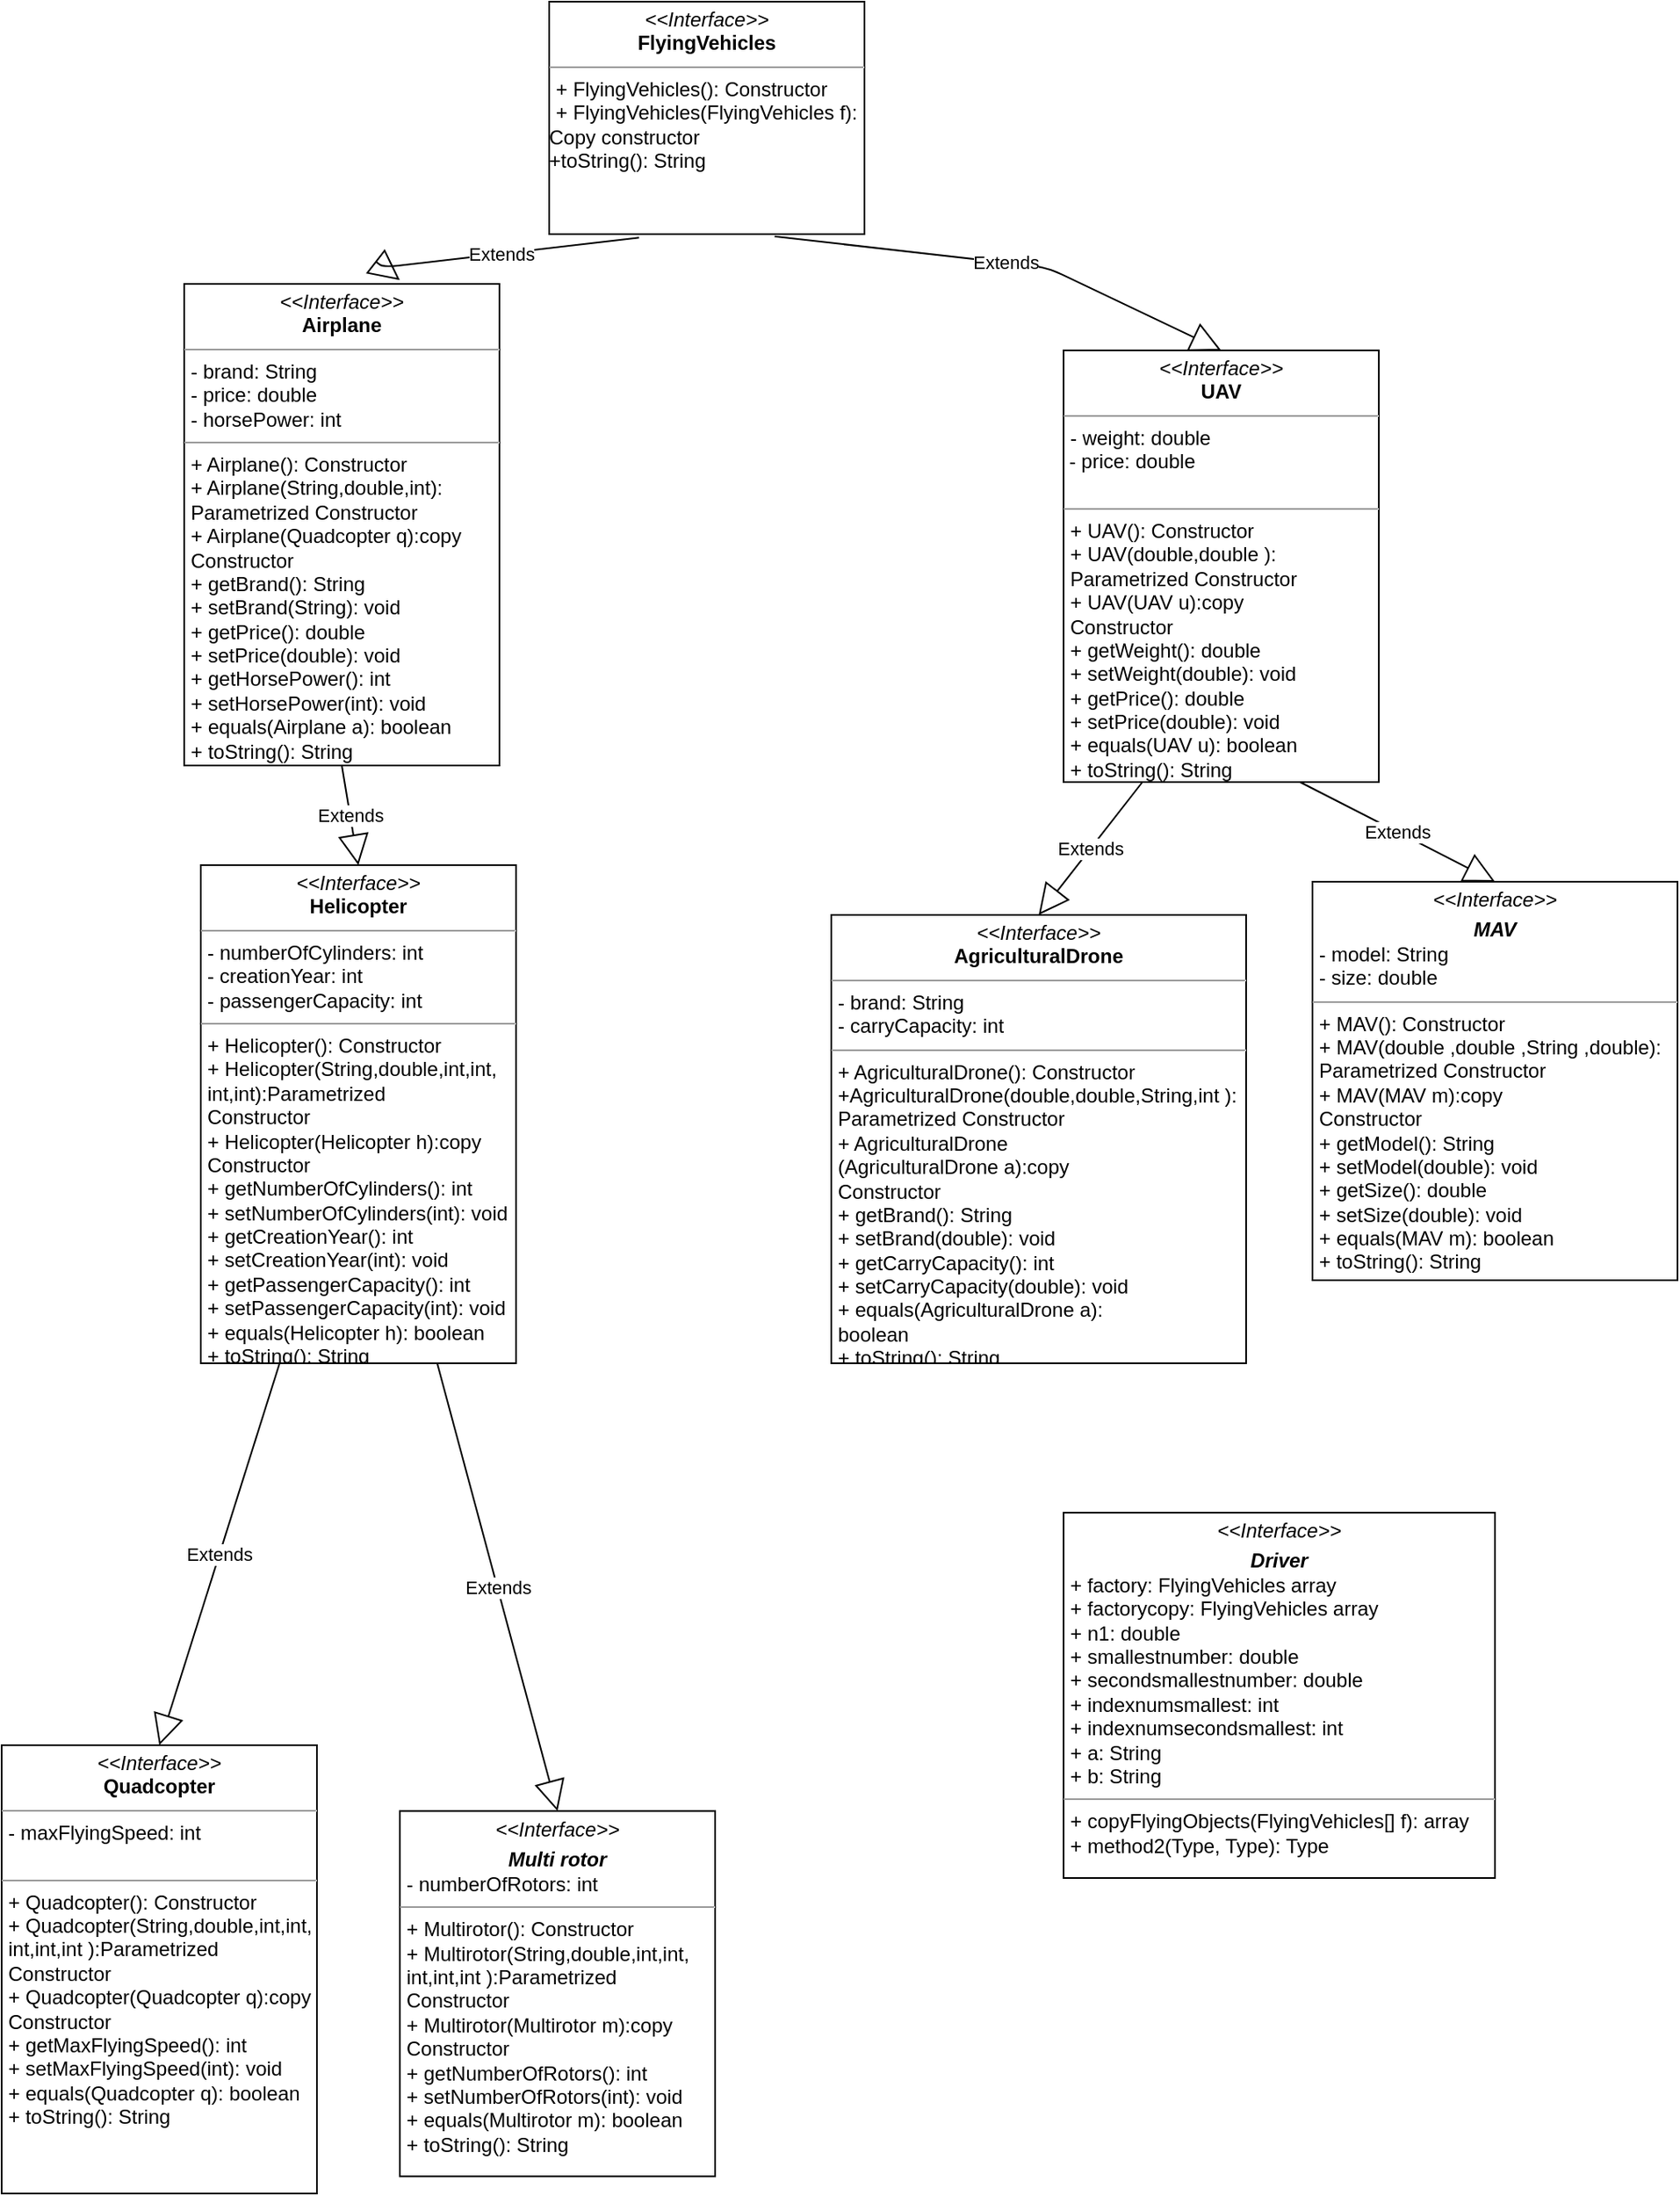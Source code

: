 <mxfile version="12.7.0" type="device"><diagram name="Page-1" id="c4acf3e9-155e-7222-9cf6-157b1a14988f"><mxGraphModel dx="1038" dy="531" grid="1" gridSize="10" guides="1" tooltips="1" connect="1" arrows="1" fold="1" page="1" pageScale="1" pageWidth="850" pageHeight="1100" background="#ffffff" math="0" shadow="0"><root><mxCell id="0"/><mxCell id="1" parent="0"/><mxCell id="5d2195bd80daf111-19" value="&lt;p style=&quot;margin: 0px ; margin-top: 4px ; text-align: center&quot;&gt;&lt;i&gt;&amp;lt;&amp;lt;Interface&amp;gt;&amp;gt;&lt;/i&gt;&lt;br&gt;&lt;b&gt;FlyingVehicles&lt;/b&gt;&lt;/p&gt;&lt;hr size=&quot;1&quot;&gt;&lt;p style=&quot;margin: 0px ; margin-left: 4px&quot;&gt;&lt;/p&gt;&lt;p style=&quot;margin: 0px ; margin-left: 4px&quot;&gt;+ FlyingVehicles(): Constructor&lt;br&gt;+ FlyingVehicles(FlyingVehicles f):&amp;nbsp;&lt;/p&gt;Copy constructor&lt;br&gt;+toString(): String" style="verticalAlign=top;align=left;overflow=fill;fontSize=12;fontFamily=Helvetica;html=1;rounded=0;shadow=0;comic=0;labelBackgroundColor=none;strokeWidth=1" parent="1" vertex="1"><mxGeometry x="350" y="10" width="190" height="140" as="geometry"/></mxCell><mxCell id="5UkL0FkXDwIUZ6TzbKbn-11" value="&lt;p style=&quot;margin: 0px ; margin-top: 4px ; text-align: center&quot;&gt;&lt;i&gt;&amp;lt;&amp;lt;Interface&amp;gt;&amp;gt;&lt;/i&gt;&lt;br&gt;&lt;b&gt;UAV&lt;/b&gt;&lt;/p&gt;&lt;hr size=&quot;1&quot;&gt;&lt;p style=&quot;margin: 0px ; margin-left: 4px&quot;&gt;- weight: double&lt;/p&gt;&amp;nbsp;- price: double&lt;br&gt;&amp;nbsp;&lt;br&gt;&lt;hr size=&quot;1&quot;&gt;&lt;p style=&quot;margin: 0px 0px 0px 4px&quot;&gt;+ UAV(): Constructor&lt;br&gt;&lt;/p&gt;&lt;p style=&quot;margin: 0px 0px 0px 4px&quot;&gt;+ UAV(double,double&lt;span&gt;&amp;nbsp;):&lt;/span&gt;&lt;/p&gt;&lt;p style=&quot;margin: 0px 0px 0px 4px&quot;&gt;&lt;span&gt;Parametrized&amp;nbsp;&lt;/span&gt;&lt;span&gt;Constructor&lt;/span&gt;&lt;/p&gt;&lt;p style=&quot;margin: 0px 0px 0px 4px&quot;&gt;+ UAV(UAV u):copy&lt;/p&gt;&lt;p style=&quot;margin: 0px 0px 0px 4px&quot;&gt;Constructor&lt;/p&gt;&lt;p style=&quot;margin: 0px 0px 0px 4px&quot;&gt;+ getWeight(): double&lt;br&gt;&lt;/p&gt;&lt;p style=&quot;margin: 0px 0px 0px 4px&quot;&gt;+ setWeight(double): void&lt;br&gt;&lt;/p&gt;&lt;p style=&quot;margin: 0px 0px 0px 4px&quot;&gt;+ getPrice(): double&lt;br&gt;&lt;/p&gt;&lt;p style=&quot;margin: 0px 0px 0px 4px&quot;&gt;+ setPrice(double): void&lt;/p&gt;&lt;p style=&quot;margin: 0px 0px 0px 4px&quot;&gt;+ equals(UAV u): boolean&lt;br&gt;&lt;/p&gt;&lt;p style=&quot;margin: 0px 0px 0px 4px&quot;&gt;+ toString(): String&lt;/p&gt;" style="verticalAlign=top;align=left;overflow=fill;fontSize=12;fontFamily=Helvetica;html=1;" parent="1" vertex="1"><mxGeometry x="660" y="220" width="190" height="260" as="geometry"/></mxCell><mxCell id="5UkL0FkXDwIUZ6TzbKbn-12" value="&lt;p style=&quot;margin: 0px ; margin-top: 4px ; text-align: center&quot;&gt;&lt;i&gt;&amp;lt;&amp;lt;Interface&amp;gt;&amp;gt;&lt;/i&gt;&lt;br&gt;&lt;b&gt;Airplane&lt;/b&gt;&lt;/p&gt;&lt;hr size=&quot;1&quot;&gt;&lt;p style=&quot;margin: 0px ; margin-left: 4px&quot;&gt;- brand: String&lt;br&gt;- price: double&lt;/p&gt;&lt;p style=&quot;margin: 0px ; margin-left: 4px&quot;&gt;- horsePower: int&lt;br&gt;&lt;/p&gt;&lt;hr size=&quot;1&quot;&gt;&lt;p style=&quot;margin: 0px 0px 0px 4px&quot;&gt;+ Airplane(): Constructor&lt;br&gt;&lt;/p&gt;&lt;p style=&quot;margin: 0px 0px 0px 4px&quot;&gt;+ Airplane(String,double,int&lt;span&gt;):&lt;/span&gt;&lt;/p&gt;&lt;p style=&quot;margin: 0px 0px 0px 4px&quot;&gt;&lt;span&gt;Parametrized&amp;nbsp;&lt;/span&gt;&lt;span&gt;Constructor&lt;/span&gt;&lt;/p&gt;&lt;p style=&quot;margin: 0px 0px 0px 4px&quot;&gt;+ Airplane(Quadcopter q):copy&lt;/p&gt;&lt;p style=&quot;margin: 0px 0px 0px 4px&quot;&gt;Constructor&lt;/p&gt;&lt;p style=&quot;margin: 0px 0px 0px 4px&quot;&gt;+ getBrand(): String&lt;br&gt;&lt;/p&gt;&lt;p style=&quot;margin: 0px 0px 0px 4px&quot;&gt;+ setBrand(String): void&lt;br&gt;&lt;/p&gt;&lt;p style=&quot;margin: 0px 0px 0px 4px&quot;&gt;+ getPrice(): double&lt;br&gt;&lt;/p&gt;&lt;p style=&quot;margin: 0px 0px 0px 4px&quot;&gt;+ setPrice(double): void&lt;/p&gt;&lt;p style=&quot;margin: 0px 0px 0px 4px&quot;&gt;+ getHorsePower(): int&lt;br&gt;&lt;/p&gt;&lt;p style=&quot;margin: 0px 0px 0px 4px&quot;&gt;+ setHorsePower(int): void&lt;/p&gt;&lt;p style=&quot;margin: 0px 0px 0px 4px&quot;&gt;+ equals(Airplane a): boolean&lt;br&gt;&lt;/p&gt;&lt;p style=&quot;margin: 0px 0px 0px 4px&quot;&gt;+ toString(): String&lt;/p&gt;" style="verticalAlign=top;align=left;overflow=fill;fontSize=12;fontFamily=Helvetica;html=1;" parent="1" vertex="1"><mxGeometry x="130" y="180" width="190" height="290" as="geometry"/></mxCell><mxCell id="5UkL0FkXDwIUZ6TzbKbn-16" value="&lt;p style=&quot;margin: 0px ; margin-top: 4px ; text-align: center&quot;&gt;&lt;i&gt;&amp;lt;&amp;lt;Interface&amp;gt;&amp;gt;&lt;/i&gt;&lt;br&gt;&lt;b&gt;Helicopter&lt;/b&gt;&lt;/p&gt;&lt;hr size=&quot;1&quot;&gt;&lt;p style=&quot;margin: 0px ; margin-left: 4px&quot;&gt;- numberOfCylinders: int&lt;br&gt;- creationYear: int&lt;/p&gt;&lt;p style=&quot;margin: 0px ; margin-left: 4px&quot;&gt;- passengerCapacity: int&lt;br&gt;&lt;/p&gt;&lt;hr size=&quot;1&quot;&gt;&lt;p style=&quot;margin: 0px 0px 0px 4px&quot;&gt;+ Helicopter(): Constructor&lt;br&gt;&lt;/p&gt;&lt;p style=&quot;margin: 0px 0px 0px 4px&quot;&gt;+ Helicopter(String,double,int,int,&lt;/p&gt;&lt;p style=&quot;margin: 0px 0px 0px 4px&quot;&gt;int,int):Parametrized&amp;nbsp;&lt;/p&gt;&lt;p style=&quot;margin: 0px 0px 0px 4px&quot;&gt;Constructor&lt;/p&gt;&lt;p style=&quot;margin: 0px 0px 0px 4px&quot;&gt;+ Helicopter(Helicopter h):copy&lt;/p&gt;&lt;p style=&quot;margin: 0px 0px 0px 4px&quot;&gt;Constructor&lt;/p&gt;&lt;p style=&quot;margin: 0px 0px 0px 4px&quot;&gt;+ getNumberOfCylinders(): int&lt;br&gt;&lt;/p&gt;&lt;p style=&quot;margin: 0px 0px 0px 4px&quot;&gt;+ setNumberOfCylinders(int): void&lt;br&gt;&lt;/p&gt;&lt;p style=&quot;margin: 0px 0px 0px 4px&quot;&gt;+ getCreationYear(): int&lt;br&gt;&lt;/p&gt;&lt;p style=&quot;margin: 0px 0px 0px 4px&quot;&gt;+ setCreationYear(int): void&lt;/p&gt;&lt;p style=&quot;margin: 0px 0px 0px 4px&quot;&gt;+ getPassengerCapacity(): int&lt;br&gt;&lt;/p&gt;&lt;p style=&quot;margin: 0px 0px 0px 4px&quot;&gt;+ setPassengerCapacity(int): void&lt;/p&gt;&lt;p style=&quot;margin: 0px 0px 0px 4px&quot;&gt;+ equals(Helicopter h): boolean&lt;br&gt;&lt;/p&gt;&lt;p style=&quot;margin: 0px 0px 0px 4px&quot;&gt;+ toString(): String&lt;/p&gt;" style="verticalAlign=top;align=left;overflow=fill;fontSize=12;fontFamily=Helvetica;html=1;" parent="1" vertex="1"><mxGeometry x="140" y="530" width="190" height="300" as="geometry"/></mxCell><mxCell id="5UkL0FkXDwIUZ6TzbKbn-17" value="&lt;p style=&quot;margin: 0px ; margin-top: 4px ; text-align: center&quot;&gt;&lt;i&gt;&amp;lt;&amp;lt;Interface&amp;gt;&amp;gt;&lt;/i&gt;&lt;br&gt;&lt;b&gt;Quadcopter&lt;/b&gt;&lt;/p&gt;&lt;hr size=&quot;1&quot;&gt;&lt;p style=&quot;margin: 0px ; margin-left: 4px&quot;&gt;- maxFlyingSpeed: int&lt;br&gt;&lt;br&gt;&lt;/p&gt;&lt;hr size=&quot;1&quot;&gt;&lt;p style=&quot;margin: 0px ; margin-left: 4px&quot;&gt;+ Quadcopter(): Constructor&lt;br&gt;&lt;/p&gt;&lt;p style=&quot;margin: 0px ; margin-left: 4px&quot;&gt;+ Quadcopter(String,double&lt;span&gt;,int,int,&lt;/span&gt;&lt;/p&gt;&lt;p style=&quot;margin: 0px ; margin-left: 4px&quot;&gt;&lt;span&gt;int,int,&lt;/span&gt;&lt;span&gt;int ):Parametrized&amp;nbsp;&lt;/span&gt;&lt;/p&gt;&lt;p style=&quot;margin: 0px ; margin-left: 4px&quot;&gt;&lt;span&gt;Constructor&lt;/span&gt;&lt;/p&gt;&lt;p style=&quot;margin: 0px ; margin-left: 4px&quot;&gt;+ Quadcopter(Quadcopter q):copy&lt;/p&gt;&lt;p style=&quot;margin: 0px ; margin-left: 4px&quot;&gt;Constructor&lt;/p&gt;&lt;p style=&quot;margin: 0px ; margin-left: 4px&quot;&gt;+ getMaxFlyingSpeed(): int&lt;br&gt;&lt;/p&gt;&lt;p style=&quot;margin: 0px ; margin-left: 4px&quot;&gt;+ setMaxFlyingSpeed(int): void&lt;br&gt;&lt;/p&gt;&lt;p style=&quot;margin: 0px ; margin-left: 4px&quot;&gt;+ equals(Quadcopter q): boolean&lt;br&gt;&lt;/p&gt;&lt;p style=&quot;margin: 0px ; margin-left: 4px&quot;&gt;+ toString(): String&lt;br&gt;&lt;/p&gt;" style="verticalAlign=top;align=left;overflow=fill;fontSize=12;fontFamily=Helvetica;html=1;" parent="1" vertex="1"><mxGeometry x="20" y="1060" width="190" height="270" as="geometry"/></mxCell><mxCell id="5UkL0FkXDwIUZ6TzbKbn-18" value="&lt;p style=&quot;margin: 0px ; margin-top: 4px ; text-align: center&quot;&gt;&lt;i&gt;&amp;lt;&amp;lt;Interface&amp;gt;&amp;gt;&lt;/i&gt;&lt;/p&gt;&lt;p style=&quot;margin: 0px ; margin-top: 4px ; text-align: center&quot;&gt;&lt;i&gt;&lt;b&gt;MAV&lt;/b&gt;&lt;/i&gt;&lt;br&gt;&lt;/p&gt;&lt;p style=&quot;margin: 0px 0px 0px 4px&quot;&gt;- model: String&lt;/p&gt;&lt;p style=&quot;margin: 0px ; margin-left: 4px&quot;&gt;- size: double&lt;br&gt;&lt;/p&gt;&lt;hr size=&quot;1&quot;&gt;&lt;p style=&quot;margin: 0px 0px 0px 4px&quot;&gt;+ MAV(): Constructor&lt;br&gt;&lt;/p&gt;&lt;p style=&quot;margin: 0px 0px 0px 4px&quot;&gt;+ MAV(double ,double ,String ,double):&lt;/p&gt;&lt;p style=&quot;margin: 0px 0px 0px 4px&quot;&gt;Parametrized&amp;nbsp;Constructor&lt;/p&gt;&lt;p style=&quot;margin: 0px 0px 0px 4px&quot;&gt;+ MAV(MAV m):copy&lt;/p&gt;&lt;p style=&quot;margin: 0px 0px 0px 4px&quot;&gt;Constructor&lt;/p&gt;&lt;p style=&quot;margin: 0px 0px 0px 4px&quot;&gt;+ getModel(): String&lt;br&gt;&lt;/p&gt;&lt;p style=&quot;margin: 0px 0px 0px 4px&quot;&gt;+ setModel(double): void&lt;br&gt;&lt;/p&gt;&lt;p style=&quot;margin: 0px 0px 0px 4px&quot;&gt;+ getSize(): double&lt;br&gt;&lt;/p&gt;&lt;p style=&quot;margin: 0px 0px 0px 4px&quot;&gt;+ setSize(double): void&lt;/p&gt;&lt;p style=&quot;margin: 0px 0px 0px 4px&quot;&gt;+ equals(MAV m): boolean&lt;br&gt;&lt;/p&gt;&lt;p style=&quot;margin: 0px 0px 0px 4px&quot;&gt;+ toString(): String&lt;/p&gt;" style="verticalAlign=top;align=left;overflow=fill;fontSize=12;fontFamily=Helvetica;html=1;" parent="1" vertex="1"><mxGeometry x="810" y="540" width="220" height="240" as="geometry"/></mxCell><mxCell id="5UkL0FkXDwIUZ6TzbKbn-19" value="&lt;p style=&quot;margin: 0px ; margin-top: 4px ; text-align: center&quot;&gt;&lt;i&gt;&amp;lt;&amp;lt;Interface&amp;gt;&amp;gt;&lt;/i&gt;&lt;br&gt;&lt;b&gt;AgriculturalDrone&lt;/b&gt;&lt;/p&gt;&lt;hr size=&quot;1&quot;&gt;&lt;p style=&quot;margin: 0px 0px 0px 4px&quot;&gt;- brand: String&lt;/p&gt;&lt;p style=&quot;margin: 0px 0px 0px 4px&quot;&gt;- carryCapacity: int&lt;/p&gt;&lt;hr size=&quot;1&quot;&gt;&lt;p style=&quot;margin: 0px 0px 0px 4px&quot;&gt;+ AgriculturalDrone(): Constructor&lt;br&gt;&lt;/p&gt;&lt;p style=&quot;margin: 0px 0px 0px 4px&quot;&gt;+AgriculturalDrone(double,double,String,int ):&lt;/p&gt;&lt;p style=&quot;margin: 0px 0px 0px 4px&quot;&gt;Parametrized&amp;nbsp;Constructor&lt;/p&gt;&lt;p style=&quot;margin: 0px 0px 0px 4px&quot;&gt;+ AgriculturalDrone&lt;/p&gt;&lt;p style=&quot;margin: 0px 0px 0px 4px&quot;&gt;(AgriculturalDrone a):copy&lt;/p&gt;&lt;p style=&quot;margin: 0px 0px 0px 4px&quot;&gt;Constructor&lt;/p&gt;&lt;p style=&quot;margin: 0px 0px 0px 4px&quot;&gt;+ getBrand(): String&lt;br&gt;&lt;/p&gt;&lt;p style=&quot;margin: 0px 0px 0px 4px&quot;&gt;+ setBrand(double): void&lt;br&gt;&lt;/p&gt;&lt;p style=&quot;margin: 0px 0px 0px 4px&quot;&gt;+ getCarryCapacity(): int&lt;br&gt;&lt;/p&gt;&lt;p style=&quot;margin: 0px 0px 0px 4px&quot;&gt;+ setCarryCapacity(double): void&lt;/p&gt;&lt;p style=&quot;margin: 0px 0px 0px 4px&quot;&gt;+ equals(AgriculturalDrone a):&amp;nbsp;&lt;/p&gt;&lt;p style=&quot;margin: 0px 0px 0px 4px&quot;&gt;boolean&lt;br&gt;&lt;/p&gt;&lt;p style=&quot;margin: 0px 0px 0px 4px&quot;&gt;+ toString(): String&lt;/p&gt;" style="verticalAlign=top;align=left;overflow=fill;fontSize=12;fontFamily=Helvetica;html=1;" parent="1" vertex="1"><mxGeometry x="520" y="560" width="250" height="270" as="geometry"/></mxCell><mxCell id="5UkL0FkXDwIUZ6TzbKbn-20" value="&lt;p style=&quot;margin: 0px ; margin-top: 4px ; text-align: center&quot;&gt;&lt;i&gt;&amp;lt;&amp;lt;Interface&amp;gt;&amp;gt;&lt;/i&gt;&lt;/p&gt;&lt;p style=&quot;margin: 0px ; margin-top: 4px ; text-align: center&quot;&gt;&lt;b&gt;&lt;i&gt;Multi rotor&lt;/i&gt;&lt;/b&gt;&lt;br&gt;&lt;/p&gt;&lt;p style=&quot;margin: 0px ; margin-left: 4px&quot;&gt;- numberOfRotors: int&lt;br&gt;&lt;/p&gt;&lt;hr size=&quot;1&quot;&gt;&lt;p style=&quot;margin: 0px 0px 0px 4px&quot;&gt;+&amp;nbsp;Multirotor(): Constructor&lt;br&gt;&lt;/p&gt;&lt;p style=&quot;margin: 0px 0px 0px 4px&quot;&gt;+ Multirotor(String,double,int,int,&lt;/p&gt;&lt;p style=&quot;margin: 0px 0px 0px 4px&quot;&gt;int,int,int ):Parametrized&amp;nbsp;&lt;/p&gt;&lt;p style=&quot;margin: 0px 0px 0px 4px&quot;&gt;&lt;span&gt;Constructor&lt;/span&gt;&lt;/p&gt;&lt;p style=&quot;margin: 0px 0px 0px 4px&quot;&gt;+ Multirotor(Multirotor m):copy&lt;/p&gt;&lt;p style=&quot;margin: 0px 0px 0px 4px&quot;&gt;Constructor&lt;/p&gt;&lt;p style=&quot;margin: 0px 0px 0px 4px&quot;&gt;+ getNumberOfRotors(): int&lt;br&gt;&lt;/p&gt;&lt;p style=&quot;margin: 0px 0px 0px 4px&quot;&gt;+ setNumberOfRotors(int): void&lt;br&gt;&lt;/p&gt;&lt;p style=&quot;margin: 0px 0px 0px 4px&quot;&gt;+ equals(Multirotor m): boolean&lt;br&gt;&lt;/p&gt;&lt;p style=&quot;margin: 0px 0px 0px 4px&quot;&gt;+ toString(): String&lt;/p&gt;" style="verticalAlign=top;align=left;overflow=fill;fontSize=12;fontFamily=Helvetica;html=1;" parent="1" vertex="1"><mxGeometry x="260" y="1099.67" width="190" height="220" as="geometry"/></mxCell><mxCell id="5UkL0FkXDwIUZ6TzbKbn-21" value="&lt;p style=&quot;margin: 0px ; margin-top: 4px ; text-align: center&quot;&gt;&lt;i&gt;&amp;lt;&amp;lt;Interface&amp;gt;&amp;gt;&lt;/i&gt;&lt;/p&gt;&lt;p style=&quot;margin: 0px ; margin-top: 4px ; text-align: center&quot;&gt;&lt;i&gt;&lt;b&gt;Driver&lt;/b&gt;&lt;/i&gt;&lt;br&gt;&lt;/p&gt;&lt;p style=&quot;margin: 0px ; margin-left: 4px&quot;&gt;+ factory: FlyingVehicles array&lt;br&gt;+ factorycopy: FlyingVehicles array&lt;/p&gt;&lt;p style=&quot;margin: 0px ; margin-left: 4px&quot;&gt;+ n1: double&lt;br&gt;&lt;/p&gt;&lt;p style=&quot;margin: 0px ; margin-left: 4px&quot;&gt;+ smallestnumber: double&lt;br&gt;&lt;/p&gt;&lt;p style=&quot;margin: 0px ; margin-left: 4px&quot;&gt;+ secondsmallestnumber: double&lt;br&gt;&lt;/p&gt;&lt;p style=&quot;margin: 0px ; margin-left: 4px&quot;&gt;+ indexnumsmallest: int&lt;br&gt;&lt;/p&gt;&lt;p style=&quot;margin: 0px ; margin-left: 4px&quot;&gt;+ indexnumsecondsmallest: int&lt;br&gt;&lt;/p&gt;&lt;p style=&quot;margin: 0px ; margin-left: 4px&quot;&gt;+ a: String&lt;br&gt;&lt;/p&gt;&lt;p style=&quot;margin: 0px ; margin-left: 4px&quot;&gt;+ b: String&lt;br&gt;&lt;/p&gt;&lt;hr size=&quot;1&quot;&gt;&lt;p style=&quot;margin: 0px ; margin-left: 4px&quot;&gt;+ copyFlyingObjects(FlyingVehicles[] f): array&lt;br&gt;+ method2(Type, Type): Type&lt;/p&gt;" style="verticalAlign=top;align=left;overflow=fill;fontSize=12;fontFamily=Helvetica;html=1;" parent="1" vertex="1"><mxGeometry x="660" y="920" width="260" height="220" as="geometry"/></mxCell><mxCell id="5UkL0FkXDwIUZ6TzbKbn-22" value="Extends" style="endArrow=block;endSize=16;endFill=0;html=1;exitX=0.715;exitY=1.01;exitDx=0;exitDy=0;exitPerimeter=0;entryX=0.5;entryY=0;entryDx=0;entryDy=0;" parent="1" source="5d2195bd80daf111-19" target="5UkL0FkXDwIUZ6TzbKbn-11" edge="1"><mxGeometry width="160" relative="1" as="geometry"><mxPoint x="460" y="190.0" as="sourcePoint"/><mxPoint x="620" y="190.0" as="targetPoint"/><Array as="points"><mxPoint x="650" y="170"/></Array></mxGeometry></mxCell><mxCell id="5UkL0FkXDwIUZ6TzbKbn-23" value="Extends" style="endArrow=block;endSize=16;endFill=0;html=1;entryX=0.684;entryY=-0.008;entryDx=0;entryDy=0;entryPerimeter=0;exitX=0.285;exitY=1.015;exitDx=0;exitDy=0;exitPerimeter=0;" parent="1" source="5d2195bd80daf111-19" target="5UkL0FkXDwIUZ6TzbKbn-12" edge="1"><mxGeometry width="160" relative="1" as="geometry"><mxPoint x="403" y="210" as="sourcePoint"/><mxPoint x="250" y="214" as="targetPoint"/><Array as="points"><mxPoint x="250" y="170"/></Array></mxGeometry></mxCell><mxCell id="5UkL0FkXDwIUZ6TzbKbn-24" value="Extends" style="endArrow=block;endSize=16;endFill=0;html=1;exitX=0.5;exitY=1;exitDx=0;exitDy=0;entryX=0.5;entryY=0;entryDx=0;entryDy=0;" parent="1" source="5UkL0FkXDwIUZ6TzbKbn-12" target="5UkL0FkXDwIUZ6TzbKbn-16" edge="1"><mxGeometry width="160" relative="1" as="geometry"><mxPoint x="340" y="400" as="sourcePoint"/><mxPoint x="410" y="390" as="targetPoint"/></mxGeometry></mxCell><mxCell id="5UkL0FkXDwIUZ6TzbKbn-25" value="Extends" style="endArrow=block;endSize=16;endFill=0;html=1;exitX=0.25;exitY=1;exitDx=0;exitDy=0;entryX=0.5;entryY=0;entryDx=0;entryDy=0;" parent="1" source="5UkL0FkXDwIUZ6TzbKbn-16" target="5UkL0FkXDwIUZ6TzbKbn-17" edge="1"><mxGeometry width="160" relative="1" as="geometry"><mxPoint x="360" y="570" as="sourcePoint"/><mxPoint x="520" y="570" as="targetPoint"/></mxGeometry></mxCell><mxCell id="5UkL0FkXDwIUZ6TzbKbn-26" value="Extends" style="endArrow=block;endSize=16;endFill=0;html=1;exitX=0.75;exitY=1;exitDx=0;exitDy=0;entryX=0.5;entryY=0;entryDx=0;entryDy=0;" parent="1" source="5UkL0FkXDwIUZ6TzbKbn-16" target="5UkL0FkXDwIUZ6TzbKbn-20" edge="1"><mxGeometry width="160" relative="1" as="geometry"><mxPoint x="250" y="639.58" as="sourcePoint"/><mxPoint x="410" y="639.58" as="targetPoint"/></mxGeometry></mxCell><mxCell id="5UkL0FkXDwIUZ6TzbKbn-27" value="Extends" style="endArrow=block;endSize=16;endFill=0;html=1;entryX=0.5;entryY=0;entryDx=0;entryDy=0;exitX=0.25;exitY=1;exitDx=0;exitDy=0;" parent="1" source="5UkL0FkXDwIUZ6TzbKbn-11" target="5UkL0FkXDwIUZ6TzbKbn-19" edge="1"><mxGeometry width="160" relative="1" as="geometry"><mxPoint x="745" y="370" as="sourcePoint"/><mxPoint x="840" y="390" as="targetPoint"/></mxGeometry></mxCell><mxCell id="5UkL0FkXDwIUZ6TzbKbn-28" value="Extends" style="endArrow=block;endSize=16;endFill=0;html=1;exitX=0.75;exitY=1;exitDx=0;exitDy=0;entryX=0.5;entryY=0;entryDx=0;entryDy=0;" parent="1" source="5UkL0FkXDwIUZ6TzbKbn-11" target="5UkL0FkXDwIUZ6TzbKbn-18" edge="1"><mxGeometry width="160" relative="1" as="geometry"><mxPoint x="780" y="660" as="sourcePoint"/><mxPoint x="940" y="660" as="targetPoint"/></mxGeometry></mxCell></root></mxGraphModel></diagram></mxfile>